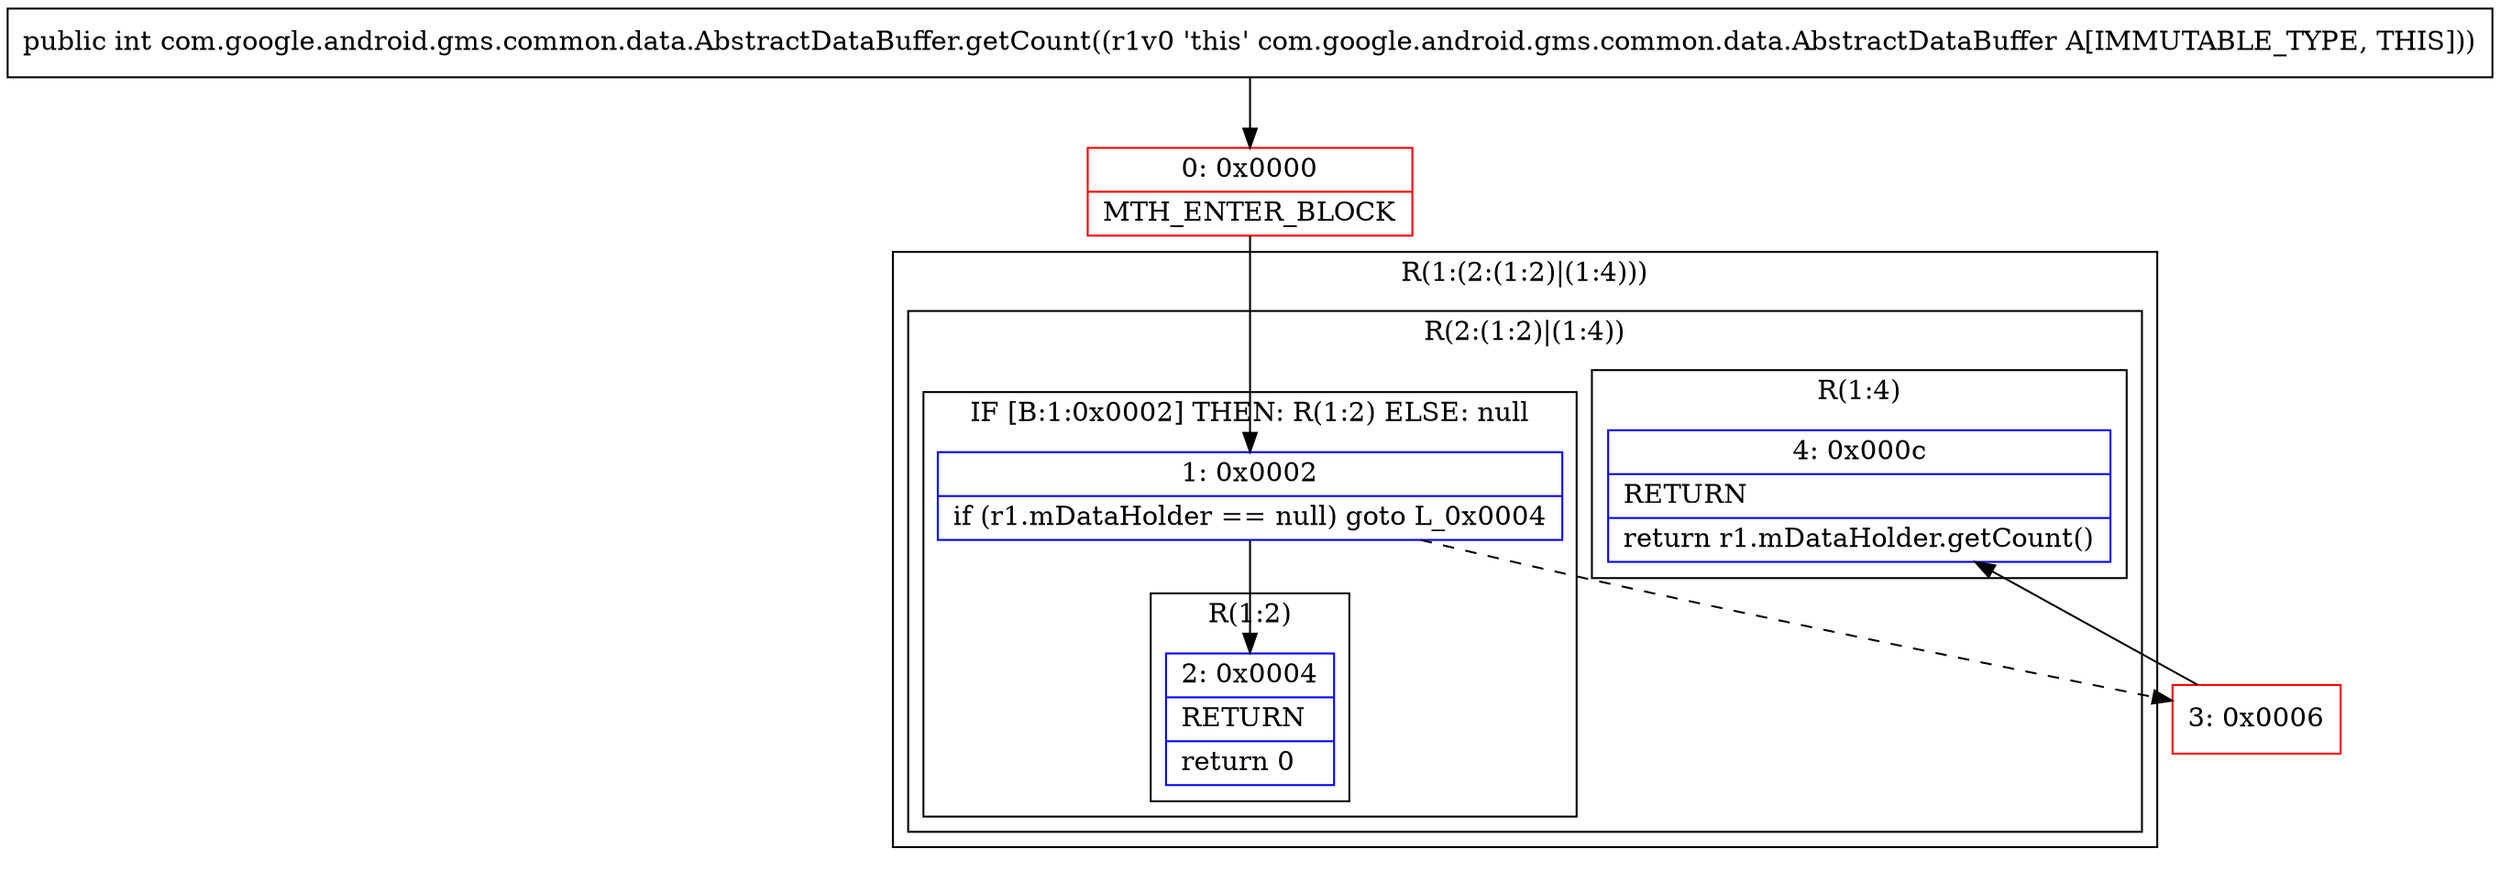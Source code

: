 digraph "CFG forcom.google.android.gms.common.data.AbstractDataBuffer.getCount()I" {
subgraph cluster_Region_488652982 {
label = "R(1:(2:(1:2)|(1:4)))";
node [shape=record,color=blue];
subgraph cluster_Region_227282660 {
label = "R(2:(1:2)|(1:4))";
node [shape=record,color=blue];
subgraph cluster_IfRegion_1122003410 {
label = "IF [B:1:0x0002] THEN: R(1:2) ELSE: null";
node [shape=record,color=blue];
Node_1 [shape=record,label="{1\:\ 0x0002|if (r1.mDataHolder == null) goto L_0x0004\l}"];
subgraph cluster_Region_13095555 {
label = "R(1:2)";
node [shape=record,color=blue];
Node_2 [shape=record,label="{2\:\ 0x0004|RETURN\l|return 0\l}"];
}
}
subgraph cluster_Region_528287709 {
label = "R(1:4)";
node [shape=record,color=blue];
Node_4 [shape=record,label="{4\:\ 0x000c|RETURN\l|return r1.mDataHolder.getCount()\l}"];
}
}
}
Node_0 [shape=record,color=red,label="{0\:\ 0x0000|MTH_ENTER_BLOCK\l}"];
Node_3 [shape=record,color=red,label="{3\:\ 0x0006}"];
MethodNode[shape=record,label="{public int com.google.android.gms.common.data.AbstractDataBuffer.getCount((r1v0 'this' com.google.android.gms.common.data.AbstractDataBuffer A[IMMUTABLE_TYPE, THIS])) }"];
MethodNode -> Node_0;
Node_1 -> Node_2;
Node_1 -> Node_3[style=dashed];
Node_0 -> Node_1;
Node_3 -> Node_4;
}

